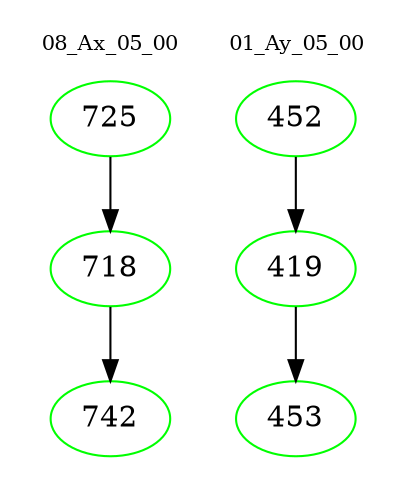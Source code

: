 digraph{
subgraph cluster_0 {
color = white
label = "08_Ax_05_00";
fontsize=10;
T0_725 [label="725", color="green"]
T0_725 -> T0_718 [color="black"]
T0_718 [label="718", color="green"]
T0_718 -> T0_742 [color="black"]
T0_742 [label="742", color="green"]
}
subgraph cluster_1 {
color = white
label = "01_Ay_05_00";
fontsize=10;
T1_452 [label="452", color="green"]
T1_452 -> T1_419 [color="black"]
T1_419 [label="419", color="green"]
T1_419 -> T1_453 [color="black"]
T1_453 [label="453", color="green"]
}
}
